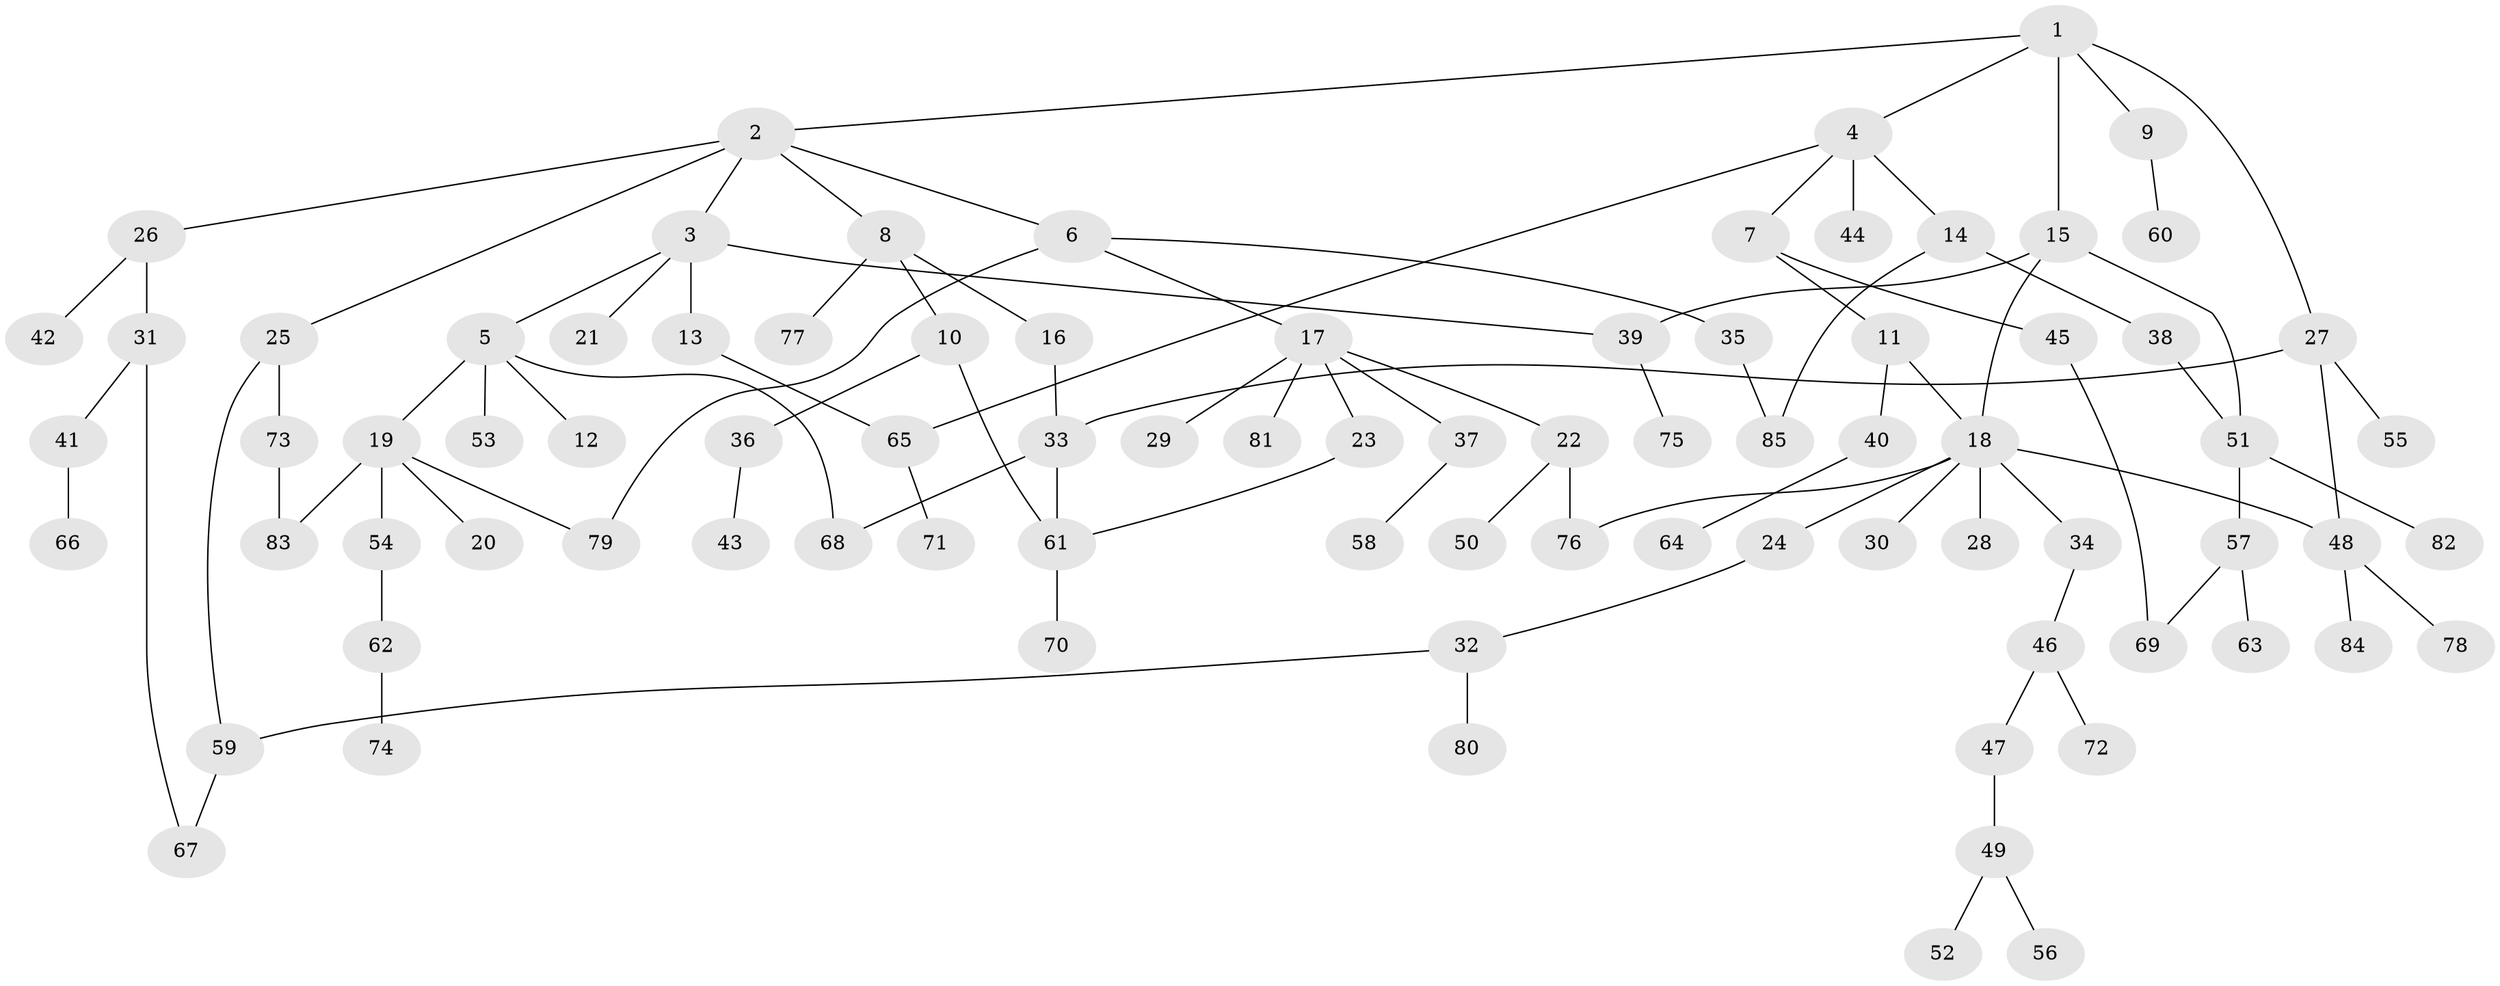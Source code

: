 // coarse degree distribution, {7: 0.03571428571428571, 8: 0.017857142857142856, 4: 0.05357142857142857, 6: 0.05357142857142857, 5: 0.03571428571428571, 1: 0.39285714285714285, 3: 0.21428571428571427, 2: 0.19642857142857142}
// Generated by graph-tools (version 1.1) at 2025/23/03/03/25 07:23:31]
// undirected, 85 vertices, 100 edges
graph export_dot {
graph [start="1"]
  node [color=gray90,style=filled];
  1;
  2;
  3;
  4;
  5;
  6;
  7;
  8;
  9;
  10;
  11;
  12;
  13;
  14;
  15;
  16;
  17;
  18;
  19;
  20;
  21;
  22;
  23;
  24;
  25;
  26;
  27;
  28;
  29;
  30;
  31;
  32;
  33;
  34;
  35;
  36;
  37;
  38;
  39;
  40;
  41;
  42;
  43;
  44;
  45;
  46;
  47;
  48;
  49;
  50;
  51;
  52;
  53;
  54;
  55;
  56;
  57;
  58;
  59;
  60;
  61;
  62;
  63;
  64;
  65;
  66;
  67;
  68;
  69;
  70;
  71;
  72;
  73;
  74;
  75;
  76;
  77;
  78;
  79;
  80;
  81;
  82;
  83;
  84;
  85;
  1 -- 2;
  1 -- 4;
  1 -- 9;
  1 -- 15;
  1 -- 27;
  2 -- 3;
  2 -- 6;
  2 -- 8;
  2 -- 25;
  2 -- 26;
  3 -- 5;
  3 -- 13;
  3 -- 21;
  3 -- 39;
  4 -- 7;
  4 -- 14;
  4 -- 44;
  4 -- 65;
  5 -- 12;
  5 -- 19;
  5 -- 53;
  5 -- 68;
  6 -- 17;
  6 -- 35;
  6 -- 79;
  7 -- 11;
  7 -- 45;
  8 -- 10;
  8 -- 16;
  8 -- 77;
  9 -- 60;
  10 -- 36;
  10 -- 61;
  11 -- 40;
  11 -- 18;
  13 -- 65;
  14 -- 38;
  14 -- 85;
  15 -- 18;
  15 -- 51;
  15 -- 39;
  16 -- 33;
  17 -- 22;
  17 -- 23;
  17 -- 29;
  17 -- 37;
  17 -- 81;
  18 -- 24;
  18 -- 28;
  18 -- 30;
  18 -- 34;
  18 -- 48;
  18 -- 76;
  19 -- 20;
  19 -- 54;
  19 -- 83;
  19 -- 79;
  22 -- 50;
  22 -- 76;
  23 -- 61;
  24 -- 32;
  25 -- 73;
  25 -- 59;
  26 -- 31;
  26 -- 42;
  27 -- 33;
  27 -- 55;
  27 -- 48;
  31 -- 41;
  31 -- 67;
  32 -- 59;
  32 -- 80;
  33 -- 68;
  33 -- 61;
  34 -- 46;
  35 -- 85;
  36 -- 43;
  37 -- 58;
  38 -- 51;
  39 -- 75;
  40 -- 64;
  41 -- 66;
  45 -- 69;
  46 -- 47;
  46 -- 72;
  47 -- 49;
  48 -- 78;
  48 -- 84;
  49 -- 52;
  49 -- 56;
  51 -- 57;
  51 -- 82;
  54 -- 62;
  57 -- 63;
  57 -- 69;
  59 -- 67;
  61 -- 70;
  62 -- 74;
  65 -- 71;
  73 -- 83;
}
